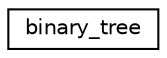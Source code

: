 digraph "Graphical Class Hierarchy"
{
  edge [fontname="Helvetica",fontsize="10",labelfontname="Helvetica",labelfontsize="10"];
  node [fontname="Helvetica",fontsize="10",shape=record];
  rankdir="LR";
  Node1 [label="binary_tree",height=0.2,width=0.4,color="black", fillcolor="white", style="filled",URL="$classbinary__tree.html"];
}

